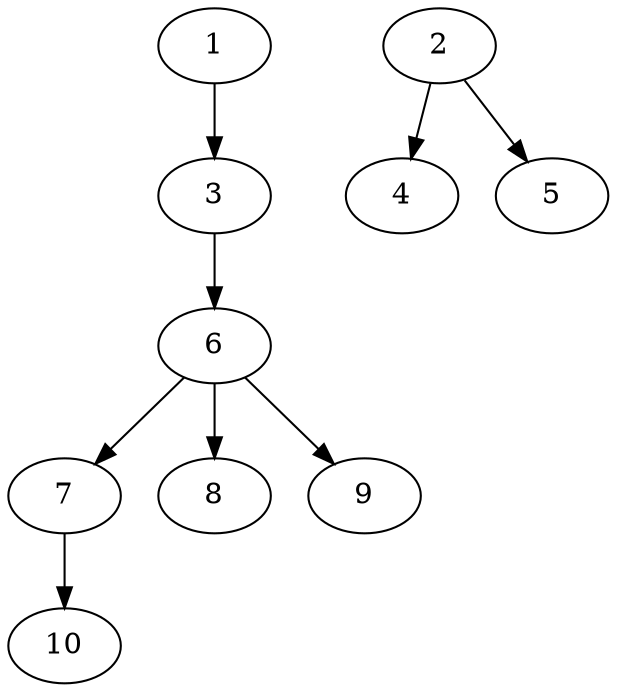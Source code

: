 // DAG automatically generated by daggen at Thu Oct  3 13:58:05 2019
// ./daggen --dot -n 10 --ccr 0.4 --fat 0.5 --regular 0.5 --density 0.6 --mindata 5242880 --maxdata 52428800 
digraph G {
  1 [size="21542400", alpha="0.07", expect_size="8616960"] 
  1 -> 3 [size ="8616960"]
  2 [size="69107200", alpha="0.02", expect_size="27642880"] 
  2 -> 4 [size ="27642880"]
  2 -> 5 [size ="27642880"]
  3 [size="60311040", alpha="0.03", expect_size="24124416"] 
  3 -> 6 [size ="24124416"]
  4 [size="127769600", alpha="0.02", expect_size="51107840"] 
  5 [size="120148480", alpha="0.10", expect_size="48059392"] 
  6 [size="54842880", alpha="0.03", expect_size="21937152"] 
  6 -> 7 [size ="21937152"]
  6 -> 8 [size ="21937152"]
  6 -> 9 [size ="21937152"]
  7 [size="101314560", alpha="0.00", expect_size="40525824"] 
  7 -> 10 [size ="40525824"]
  8 [size="53829120", alpha="0.02", expect_size="21531648"] 
  9 [size="112386560", alpha="0.08", expect_size="44954624"] 
  10 [size="74752000", alpha="0.02", expect_size="29900800"] 
}
